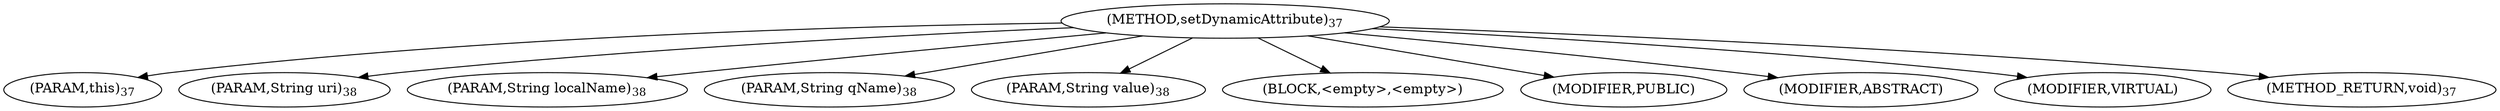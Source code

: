 digraph "setDynamicAttribute" {  
"6" [label = <(METHOD,setDynamicAttribute)<SUB>37</SUB>> ]
"7" [label = <(PARAM,this)<SUB>37</SUB>> ]
"8" [label = <(PARAM,String uri)<SUB>38</SUB>> ]
"9" [label = <(PARAM,String localName)<SUB>38</SUB>> ]
"10" [label = <(PARAM,String qName)<SUB>38</SUB>> ]
"11" [label = <(PARAM,String value)<SUB>38</SUB>> ]
"12" [label = <(BLOCK,&lt;empty&gt;,&lt;empty&gt;)> ]
"13" [label = <(MODIFIER,PUBLIC)> ]
"14" [label = <(MODIFIER,ABSTRACT)> ]
"15" [label = <(MODIFIER,VIRTUAL)> ]
"16" [label = <(METHOD_RETURN,void)<SUB>37</SUB>> ]
  "6" -> "7" 
  "6" -> "8" 
  "6" -> "9" 
  "6" -> "10" 
  "6" -> "11" 
  "6" -> "12" 
  "6" -> "13" 
  "6" -> "14" 
  "6" -> "15" 
  "6" -> "16" 
}
